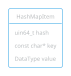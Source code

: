 @startuml
scale 0.5
top to bottom direction
!theme cerulean-outline
object HashMapItem {
  uin64_t hash
  const char* key
  DataType value
}
@enduml
